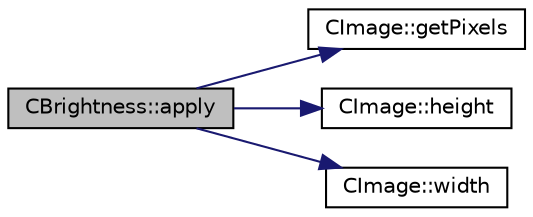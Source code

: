 digraph "CBrightness::apply"
{
 // LATEX_PDF_SIZE
  edge [fontname="Helvetica",fontsize="10",labelfontname="Helvetica",labelfontsize="10"];
  node [fontname="Helvetica",fontsize="10",shape=record];
  rankdir="LR";
  Node1 [label="CBrightness::apply",height=0.2,width=0.4,color="black", fillcolor="grey75", style="filled", fontcolor="black",tooltip=" "];
  Node1 -> Node2 [color="midnightblue",fontsize="10",style="solid",fontname="Helvetica"];
  Node2 [label="CImage::getPixels",height=0.2,width=0.4,color="black", fillcolor="white", style="filled",URL="$classCImage.html#a41cd72c38b3be2c08b77c847fef4a71d",tooltip=" "];
  Node1 -> Node3 [color="midnightblue",fontsize="10",style="solid",fontname="Helvetica"];
  Node3 [label="CImage::height",height=0.2,width=0.4,color="black", fillcolor="white", style="filled",URL="$classCImage.html#aa34a51a3eccdd76323466f6526dfab4f",tooltip=" "];
  Node1 -> Node4 [color="midnightblue",fontsize="10",style="solid",fontname="Helvetica"];
  Node4 [label="CImage::width",height=0.2,width=0.4,color="black", fillcolor="white", style="filled",URL="$classCImage.html#a3fb2c45939fb8b8856b36b021402bc19",tooltip=" "];
}
